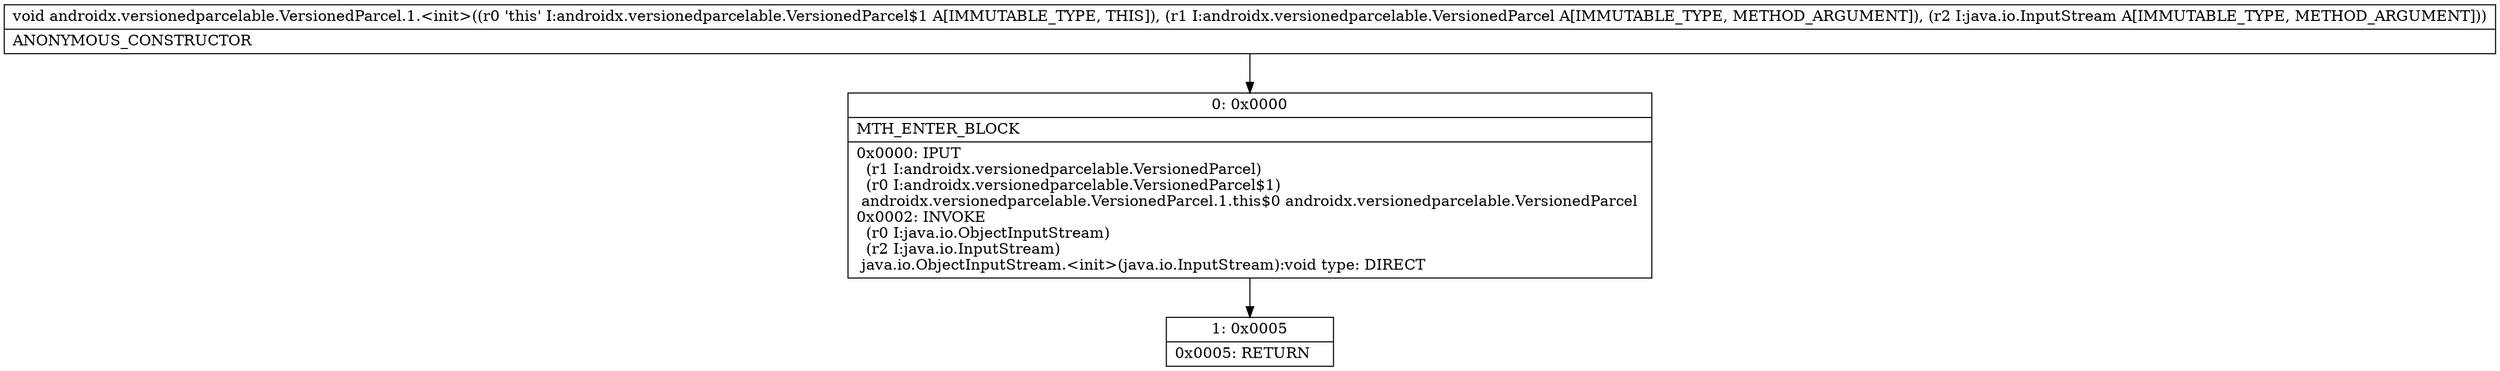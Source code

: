 digraph "CFG forandroidx.versionedparcelable.VersionedParcel.1.\<init\>(Landroidx\/versionedparcelable\/VersionedParcel;Ljava\/io\/InputStream;)V" {
Node_0 [shape=record,label="{0\:\ 0x0000|MTH_ENTER_BLOCK\l|0x0000: IPUT  \l  (r1 I:androidx.versionedparcelable.VersionedParcel)\l  (r0 I:androidx.versionedparcelable.VersionedParcel$1)\l androidx.versionedparcelable.VersionedParcel.1.this$0 androidx.versionedparcelable.VersionedParcel \l0x0002: INVOKE  \l  (r0 I:java.io.ObjectInputStream)\l  (r2 I:java.io.InputStream)\l java.io.ObjectInputStream.\<init\>(java.io.InputStream):void type: DIRECT \l}"];
Node_1 [shape=record,label="{1\:\ 0x0005|0x0005: RETURN   \l}"];
MethodNode[shape=record,label="{void androidx.versionedparcelable.VersionedParcel.1.\<init\>((r0 'this' I:androidx.versionedparcelable.VersionedParcel$1 A[IMMUTABLE_TYPE, THIS]), (r1 I:androidx.versionedparcelable.VersionedParcel A[IMMUTABLE_TYPE, METHOD_ARGUMENT]), (r2 I:java.io.InputStream A[IMMUTABLE_TYPE, METHOD_ARGUMENT]))  | ANONYMOUS_CONSTRUCTOR\l}"];
MethodNode -> Node_0;
Node_0 -> Node_1;
}

